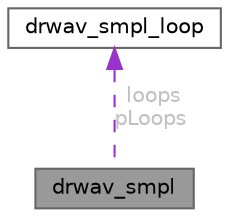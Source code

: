 digraph "drwav_smpl"
{
 // LATEX_PDF_SIZE
  bgcolor="transparent";
  edge [fontname=Helvetica,fontsize=10,labelfontname=Helvetica,labelfontsize=10];
  node [fontname=Helvetica,fontsize=10,shape=box,height=0.2,width=0.4];
  Node1 [id="Node000001",label="drwav_smpl",height=0.2,width=0.4,color="gray40", fillcolor="grey60", style="filled", fontcolor="black",tooltip=" "];
  Node2 -> Node1 [id="edge3_Node000001_Node000002",dir="back",color="darkorchid3",style="dashed",tooltip=" ",label=" loops\npLoops",fontcolor="grey" ];
  Node2 [id="Node000002",label="drwav_smpl_loop",height=0.2,width=0.4,color="gray40", fillcolor="white", style="filled",URL="$structdrwav__smpl__loop.html",tooltip=" "];
}

